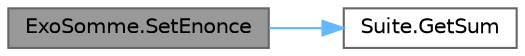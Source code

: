 digraph "ExoSomme.SetEnonce"
{
 // LATEX_PDF_SIZE
  bgcolor="transparent";
  edge [fontname=Helvetica,fontsize=10,labelfontname=Helvetica,labelfontsize=10];
  node [fontname=Helvetica,fontsize=10,shape=box,height=0.2,width=0.4];
  rankdir="LR";
  Node1 [id="Node000001",label="ExoSomme.SetEnonce",height=0.2,width=0.4,color="gray40", fillcolor="grey60", style="filled", fontcolor="black",tooltip=" "];
  Node1 -> Node2 [id="edge1_Node000001_Node000002",color="steelblue1",style="solid",tooltip=" "];
  Node2 [id="Node000002",label="Suite.GetSum",height=0.2,width=0.4,color="grey40", fillcolor="white", style="filled",URL="$class_suite.html#aeb63fe08c88c1d524731ef3b68ab36ae",tooltip="Renvoie la somme de N premiers termes."];
}

